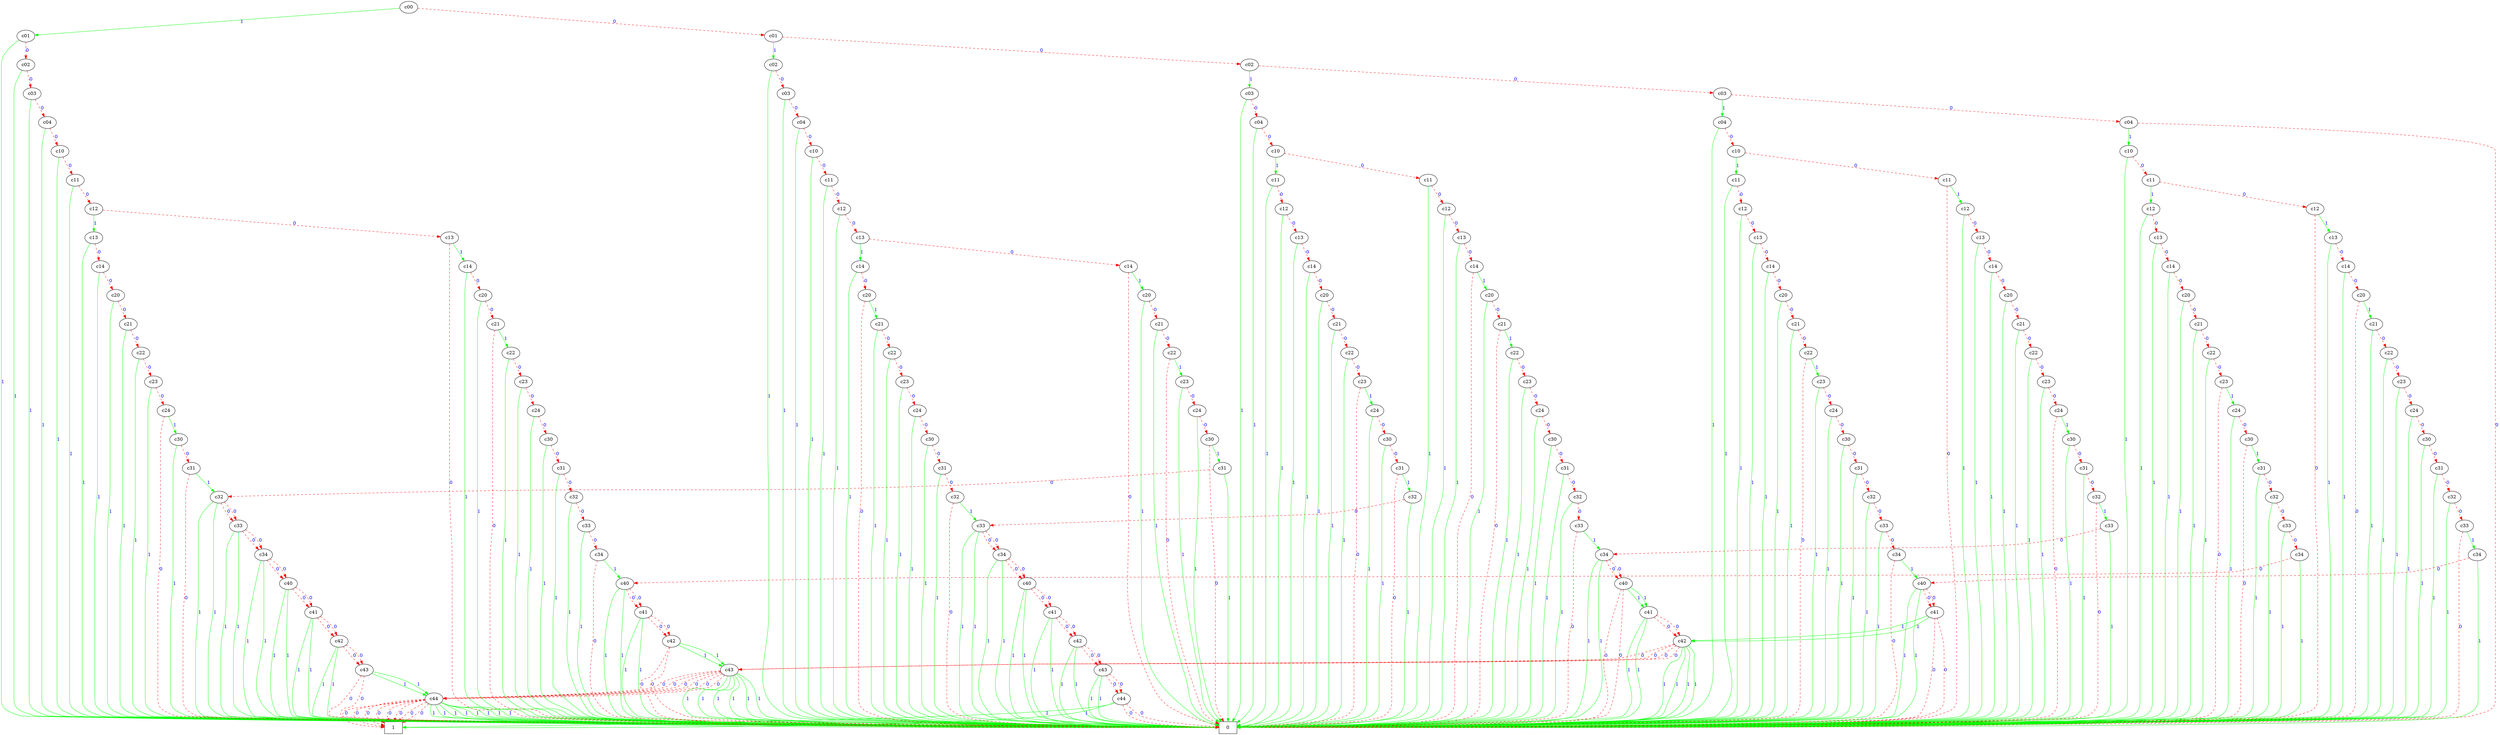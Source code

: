 digraph G {
c00_168 [label="c00"]
c00_168 -> c01_167 [color=Green, label=1, fontcolor=Blue]
c00_168 -> c01_139 [color=Red, style=dashed, label=0, fontcolor=Blue]
c01_139 [label="c01"]
c01_139 -> c02_138 [color=Green, label=1, fontcolor=Blue]
c01_139 -> c02_107 [color=Red, style=dashed, label=0, fontcolor=Blue]
c02_107 [label="c02"]
c02_107 -> c03_106 [color=Green, label=1, fontcolor=Blue]
c02_107 -> c03_71 [color=Red, style=dashed, label=0, fontcolor=Blue]
c03_71 [label="c03"]
c03_71 -> c04_70 [color=Green, label=1, fontcolor=Blue]
c03_71 -> c04_38 [color=Red, style=dashed, label=0, fontcolor=Blue]
c04_38 [label="c04"]
c04_38 -> c10_37 [color=Green, label=1, fontcolor=Blue]
c04_38 -> 0 [color=Red, style=dashed, label=0, fontcolor=Blue]
0 [shape=box]
c10_37 [label="c10"]
c10_37 -> 0 [color=Green, label=1, fontcolor=Blue]
c10_37 -> c11_36 [color=Red, style=dashed, label=0, fontcolor=Blue]
c11_36 [label="c11"]
c11_36 -> c12_35 [color=Green, label=1, fontcolor=Blue]
c11_36 -> c12_19 [color=Red, style=dashed, label=0, fontcolor=Blue]
c12_19 [label="c12"]
c12_19 -> c13_18 [color=Green, label=1, fontcolor=Blue]
c12_19 -> 0 [color=Red, style=dashed, label=0, fontcolor=Blue]
c13_18 [label="c13"]
c13_18 -> 0 [color=Green, label=1, fontcolor=Blue]
c13_18 -> c14_17 [color=Red, style=dashed, label=0, fontcolor=Blue]
c14_17 [label="c14"]
c14_17 -> 0 [color=Green, label=1, fontcolor=Blue]
c14_17 -> c20_16 [color=Red, style=dashed, label=0, fontcolor=Blue]
c20_16 [label="c20"]
c20_16 -> c21_15 [color=Green, label=1, fontcolor=Blue]
c20_16 -> 0 [color=Red, style=dashed, label=0, fontcolor=Blue]
c21_15 [label="c21"]
c21_15 -> 0 [color=Green, label=1, fontcolor=Blue]
c21_15 -> c22_14 [color=Red, style=dashed, label=0, fontcolor=Blue]
c22_14 [label="c22"]
c22_14 -> 0 [color=Green, label=1, fontcolor=Blue]
c22_14 -> c23_13 [color=Red, style=dashed, label=0, fontcolor=Blue]
c23_13 [label="c23"]
c23_13 -> 0 [color=Green, label=1, fontcolor=Blue]
c23_13 -> c24_12 [color=Red, style=dashed, label=0, fontcolor=Blue]
c24_12 [label="c24"]
c24_12 -> 0 [color=Green, label=1, fontcolor=Blue]
c24_12 -> c30_11 [color=Red, style=dashed, label=0, fontcolor=Blue]
c30_11 [label="c30"]
c30_11 -> 0 [color=Green, label=1, fontcolor=Blue]
c30_11 -> c31_10 [color=Red, style=dashed, label=0, fontcolor=Blue]
c31_10 [label="c31"]
c31_10 -> 0 [color=Green, label=1, fontcolor=Blue]
c31_10 -> c32_9 [color=Red, style=dashed, label=0, fontcolor=Blue]
c32_9 [label="c32"]
c32_9 -> 0 [color=Green, label=1, fontcolor=Blue]
c32_9 -> c33_8 [color=Red, style=dashed, label=0, fontcolor=Blue]
c33_8 [label="c33"]
c33_8 -> c34_7 [color=Green, label=1, fontcolor=Blue]
c33_8 -> 0 [color=Red, style=dashed, label=0, fontcolor=Blue]
c34_7 [label="c34"]
c34_7 -> 0 [color=Green, label=1, fontcolor=Blue]
c34_7 -> c40_6 [color=Red, style=dashed, label=0, fontcolor=Blue]
c40_6 [label="c40"]
c40_6 -> 0 [color=Green, label=1, fontcolor=Blue]
c40_6 -> c41_5 [color=Red, style=dashed, label=0, fontcolor=Blue]
c41_5 [label="c41"]
c41_5 -> c42_4 [color=Green, label=1, fontcolor=Blue]
c41_5 -> 0 [color=Red, style=dashed, label=0, fontcolor=Blue]
c42_4 [label="c42"]
c42_4 -> 0 [color=Green, label=1, fontcolor=Blue]
c42_4 -> c43_3 [color=Red, style=dashed, label=0, fontcolor=Blue]
c43_3 [label="c43"]
c43_3 -> 0 [color=Green, label=1, fontcolor=Blue]
c43_3 -> c44_2 [color=Red, style=dashed, label=0, fontcolor=Blue]
c44_2 [label="c44"]
c44_2 -> 0 [color=Green, label=1, fontcolor=Blue]
c44_2 -> 1 [color=Red, style=dashed, label=0, fontcolor=Blue]
1 [shape=box]
c12_35 [label="c12"]
c12_35 -> 0 [color=Green, label=1, fontcolor=Blue]
c12_35 -> c13_34 [color=Red, style=dashed, label=0, fontcolor=Blue]
c13_34 [label="c13"]
c13_34 -> 0 [color=Green, label=1, fontcolor=Blue]
c13_34 -> c14_33 [color=Red, style=dashed, label=0, fontcolor=Blue]
c14_33 [label="c14"]
c14_33 -> 0 [color=Green, label=1, fontcolor=Blue]
c14_33 -> c20_32 [color=Red, style=dashed, label=0, fontcolor=Blue]
c20_32 [label="c20"]
c20_32 -> 0 [color=Green, label=1, fontcolor=Blue]
c20_32 -> c21_31 [color=Red, style=dashed, label=0, fontcolor=Blue]
c21_31 [label="c21"]
c21_31 -> 0 [color=Green, label=1, fontcolor=Blue]
c21_31 -> c22_30 [color=Red, style=dashed, label=0, fontcolor=Blue]
c22_30 [label="c22"]
c22_30 -> 0 [color=Green, label=1, fontcolor=Blue]
c22_30 -> c23_29 [color=Red, style=dashed, label=0, fontcolor=Blue]
c23_29 [label="c23"]
c23_29 -> c24_28 [color=Green, label=1, fontcolor=Blue]
c23_29 -> 0 [color=Red, style=dashed, label=0, fontcolor=Blue]
c24_28 [label="c24"]
c24_28 -> 0 [color=Green, label=1, fontcolor=Blue]
c24_28 -> c30_27 [color=Red, style=dashed, label=0, fontcolor=Blue]
c30_27 [label="c30"]
c30_27 -> c31_26 [color=Green, label=1, fontcolor=Blue]
c30_27 -> 0 [color=Red, style=dashed, label=0, fontcolor=Blue]
c31_26 [label="c31"]
c31_26 -> 0 [color=Green, label=1, fontcolor=Blue]
c31_26 -> c32_25 [color=Red, style=dashed, label=0, fontcolor=Blue]
c32_25 [label="c32"]
c32_25 -> 0 [color=Green, label=1, fontcolor=Blue]
c32_25 -> c33_24 [color=Red, style=dashed, label=0, fontcolor=Blue]
c33_24 [label="c33"]
c33_24 -> 0 [color=Green, label=1, fontcolor=Blue]
c33_24 -> c34_23 [color=Red, style=dashed, label=0, fontcolor=Blue]
c34_23 [label="c34"]
c34_23 -> 0 [color=Green, label=1, fontcolor=Blue]
c34_23 -> c40_22 [color=Red, style=dashed, label=0, fontcolor=Blue]
c40_22 [label="c40"]
c40_22 -> 0 [color=Green, label=1, fontcolor=Blue]
c40_22 -> c41_21 [color=Red, style=dashed, label=0, fontcolor=Blue]
c41_21 [label="c41"]
c41_21 -> 0 [color=Green, label=1, fontcolor=Blue]
c41_21 -> c42_20 [color=Red, style=dashed, label=0, fontcolor=Blue]
c42_20 [label="c42"]
c42_20 -> c43_3 [color=Green, label=1, fontcolor=Blue]
c42_20 -> 0 [color=Red, style=dashed, label=0, fontcolor=Blue]
c43_3 -> 0 [color=Green, label=1, fontcolor=Blue]
c43_3 -> c44_2 [color=Red, style=dashed, label=0, fontcolor=Blue]
c44_2 -> 0 [color=Green, label=1, fontcolor=Blue]
c44_2 -> 1 [color=Red, style=dashed, label=0, fontcolor=Blue]
c04_70 [label="c04"]
c04_70 -> 0 [color=Green, label=1, fontcolor=Blue]
c04_70 -> c10_69 [color=Red, style=dashed, label=0, fontcolor=Blue]
c10_69 [label="c10"]
c10_69 -> c11_68 [color=Green, label=1, fontcolor=Blue]
c10_69 -> c11_54 [color=Red, style=dashed, label=0, fontcolor=Blue]
c11_54 [label="c11"]
c11_54 -> c12_53 [color=Green, label=1, fontcolor=Blue]
c11_54 -> 0 [color=Red, style=dashed, label=0, fontcolor=Blue]
c12_53 [label="c12"]
c12_53 -> 0 [color=Green, label=1, fontcolor=Blue]
c12_53 -> c13_52 [color=Red, style=dashed, label=0, fontcolor=Blue]
c13_52 [label="c13"]
c13_52 -> 0 [color=Green, label=1, fontcolor=Blue]
c13_52 -> c14_51 [color=Red, style=dashed, label=0, fontcolor=Blue]
c14_51 [label="c14"]
c14_51 -> 0 [color=Green, label=1, fontcolor=Blue]
c14_51 -> c20_50 [color=Red, style=dashed, label=0, fontcolor=Blue]
c20_50 [label="c20"]
c20_50 -> 0 [color=Green, label=1, fontcolor=Blue]
c20_50 -> c21_49 [color=Red, style=dashed, label=0, fontcolor=Blue]
c21_49 [label="c21"]
c21_49 -> 0 [color=Green, label=1, fontcolor=Blue]
c21_49 -> c22_48 [color=Red, style=dashed, label=0, fontcolor=Blue]
c22_48 [label="c22"]
c22_48 -> 0 [color=Green, label=1, fontcolor=Blue]
c22_48 -> c23_47 [color=Red, style=dashed, label=0, fontcolor=Blue]
c23_47 [label="c23"]
c23_47 -> 0 [color=Green, label=1, fontcolor=Blue]
c23_47 -> c24_46 [color=Red, style=dashed, label=0, fontcolor=Blue]
c24_46 [label="c24"]
c24_46 -> c30_45 [color=Green, label=1, fontcolor=Blue]
c24_46 -> 0 [color=Red, style=dashed, label=0, fontcolor=Blue]
c30_45 [label="c30"]
c30_45 -> 0 [color=Green, label=1, fontcolor=Blue]
c30_45 -> c31_44 [color=Red, style=dashed, label=0, fontcolor=Blue]
c31_44 [label="c31"]
c31_44 -> 0 [color=Green, label=1, fontcolor=Blue]
c31_44 -> c32_43 [color=Red, style=dashed, label=0, fontcolor=Blue]
c32_43 [label="c32"]
c32_43 -> c33_42 [color=Green, label=1, fontcolor=Blue]
c32_43 -> 0 [color=Red, style=dashed, label=0, fontcolor=Blue]
c33_42 [label="c33"]
c33_42 -> 0 [color=Green, label=1, fontcolor=Blue]
c33_42 -> c34_41 [color=Red, style=dashed, label=0, fontcolor=Blue]
c34_41 [label="c34"]
c34_41 -> 0 [color=Green, label=1, fontcolor=Blue]
c34_41 -> c40_40 [color=Red, style=dashed, label=0, fontcolor=Blue]
c40_40 [label="c40"]
c40_40 -> c41_39 [color=Green, label=1, fontcolor=Blue]
c40_40 -> 0 [color=Red, style=dashed, label=0, fontcolor=Blue]
c41_39 [label="c41"]
c41_39 -> 0 [color=Green, label=1, fontcolor=Blue]
c41_39 -> c42_4 [color=Red, style=dashed, label=0, fontcolor=Blue]
c42_4 -> 0 [color=Green, label=1, fontcolor=Blue]
c42_4 -> c43_3 [color=Red, style=dashed, label=0, fontcolor=Blue]
c43_3 -> 0 [color=Green, label=1, fontcolor=Blue]
c43_3 -> c44_2 [color=Red, style=dashed, label=0, fontcolor=Blue]
c44_2 -> 0 [color=Green, label=1, fontcolor=Blue]
c44_2 -> 1 [color=Red, style=dashed, label=0, fontcolor=Blue]
c11_68 [label="c11"]
c11_68 -> 0 [color=Green, label=1, fontcolor=Blue]
c11_68 -> c12_67 [color=Red, style=dashed, label=0, fontcolor=Blue]
c12_67 [label="c12"]
c12_67 -> 0 [color=Green, label=1, fontcolor=Blue]
c12_67 -> c13_66 [color=Red, style=dashed, label=0, fontcolor=Blue]
c13_66 [label="c13"]
c13_66 -> 0 [color=Green, label=1, fontcolor=Blue]
c13_66 -> c14_65 [color=Red, style=dashed, label=0, fontcolor=Blue]
c14_65 [label="c14"]
c14_65 -> 0 [color=Green, label=1, fontcolor=Blue]
c14_65 -> c20_64 [color=Red, style=dashed, label=0, fontcolor=Blue]
c20_64 [label="c20"]
c20_64 -> 0 [color=Green, label=1, fontcolor=Blue]
c20_64 -> c21_63 [color=Red, style=dashed, label=0, fontcolor=Blue]
c21_63 [label="c21"]
c21_63 -> 0 [color=Green, label=1, fontcolor=Blue]
c21_63 -> c22_62 [color=Red, style=dashed, label=0, fontcolor=Blue]
c22_62 [label="c22"]
c22_62 -> c23_61 [color=Green, label=1, fontcolor=Blue]
c22_62 -> 0 [color=Red, style=dashed, label=0, fontcolor=Blue]
c23_61 [label="c23"]
c23_61 -> 0 [color=Green, label=1, fontcolor=Blue]
c23_61 -> c24_60 [color=Red, style=dashed, label=0, fontcolor=Blue]
c24_60 [label="c24"]
c24_60 -> 0 [color=Green, label=1, fontcolor=Blue]
c24_60 -> c30_59 [color=Red, style=dashed, label=0, fontcolor=Blue]
c30_59 [label="c30"]
c30_59 -> 0 [color=Green, label=1, fontcolor=Blue]
c30_59 -> c31_58 [color=Red, style=dashed, label=0, fontcolor=Blue]
c31_58 [label="c31"]
c31_58 -> 0 [color=Green, label=1, fontcolor=Blue]
c31_58 -> c32_57 [color=Red, style=dashed, label=0, fontcolor=Blue]
c32_57 [label="c32"]
c32_57 -> 0 [color=Green, label=1, fontcolor=Blue]
c32_57 -> c33_56 [color=Red, style=dashed, label=0, fontcolor=Blue]
c33_56 [label="c33"]
c33_56 -> 0 [color=Green, label=1, fontcolor=Blue]
c33_56 -> c34_55 [color=Red, style=dashed, label=0, fontcolor=Blue]
c34_55 [label="c34"]
c34_55 -> c40_6 [color=Green, label=1, fontcolor=Blue]
c34_55 -> 0 [color=Red, style=dashed, label=0, fontcolor=Blue]
c40_6 -> 0 [color=Green, label=1, fontcolor=Blue]
c40_6 -> c41_5 [color=Red, style=dashed, label=0, fontcolor=Blue]
c41_5 -> c42_4 [color=Green, label=1, fontcolor=Blue]
c41_5 -> 0 [color=Red, style=dashed, label=0, fontcolor=Blue]
c42_4 -> 0 [color=Green, label=1, fontcolor=Blue]
c42_4 -> c43_3 [color=Red, style=dashed, label=0, fontcolor=Blue]
c43_3 -> 0 [color=Green, label=1, fontcolor=Blue]
c43_3 -> c44_2 [color=Red, style=dashed, label=0, fontcolor=Blue]
c44_2 -> 0 [color=Green, label=1, fontcolor=Blue]
c44_2 -> 1 [color=Red, style=dashed, label=0, fontcolor=Blue]
c03_106 [label="c03"]
c03_106 -> 0 [color=Green, label=1, fontcolor=Blue]
c03_106 -> c04_105 [color=Red, style=dashed, label=0, fontcolor=Blue]
c04_105 [label="c04"]
c04_105 -> 0 [color=Green, label=1, fontcolor=Blue]
c04_105 -> c10_104 [color=Red, style=dashed, label=0, fontcolor=Blue]
c10_104 [label="c10"]
c10_104 -> c11_103 [color=Green, label=1, fontcolor=Blue]
c10_104 -> c11_84 [color=Red, style=dashed, label=0, fontcolor=Blue]
c11_84 [label="c11"]
c11_84 -> 0 [color=Green, label=1, fontcolor=Blue]
c11_84 -> c12_83 [color=Red, style=dashed, label=0, fontcolor=Blue]
c12_83 [label="c12"]
c12_83 -> 0 [color=Green, label=1, fontcolor=Blue]
c12_83 -> c13_82 [color=Red, style=dashed, label=0, fontcolor=Blue]
c13_82 [label="c13"]
c13_82 -> 0 [color=Green, label=1, fontcolor=Blue]
c13_82 -> c14_81 [color=Red, style=dashed, label=0, fontcolor=Blue]
c14_81 [label="c14"]
c14_81 -> c20_80 [color=Green, label=1, fontcolor=Blue]
c14_81 -> 0 [color=Red, style=dashed, label=0, fontcolor=Blue]
c20_80 [label="c20"]
c20_80 -> 0 [color=Green, label=1, fontcolor=Blue]
c20_80 -> c21_79 [color=Red, style=dashed, label=0, fontcolor=Blue]
c21_79 [label="c21"]
c21_79 -> c22_78 [color=Green, label=1, fontcolor=Blue]
c21_79 -> 0 [color=Red, style=dashed, label=0, fontcolor=Blue]
c22_78 [label="c22"]
c22_78 -> 0 [color=Green, label=1, fontcolor=Blue]
c22_78 -> c23_77 [color=Red, style=dashed, label=0, fontcolor=Blue]
c23_77 [label="c23"]
c23_77 -> 0 [color=Green, label=1, fontcolor=Blue]
c23_77 -> c24_76 [color=Red, style=dashed, label=0, fontcolor=Blue]
c24_76 [label="c24"]
c24_76 -> 0 [color=Green, label=1, fontcolor=Blue]
c24_76 -> c30_75 [color=Red, style=dashed, label=0, fontcolor=Blue]
c30_75 [label="c30"]
c30_75 -> 0 [color=Green, label=1, fontcolor=Blue]
c30_75 -> c31_74 [color=Red, style=dashed, label=0, fontcolor=Blue]
c31_74 [label="c31"]
c31_74 -> 0 [color=Green, label=1, fontcolor=Blue]
c31_74 -> c32_73 [color=Red, style=dashed, label=0, fontcolor=Blue]
c32_73 [label="c32"]
c32_73 -> 0 [color=Green, label=1, fontcolor=Blue]
c32_73 -> c33_72 [color=Red, style=dashed, label=0, fontcolor=Blue]
c33_72 [label="c33"]
c33_72 -> c34_41 [color=Green, label=1, fontcolor=Blue]
c33_72 -> 0 [color=Red, style=dashed, label=0, fontcolor=Blue]
c34_41 -> 0 [color=Green, label=1, fontcolor=Blue]
c34_41 -> c40_40 [color=Red, style=dashed, label=0, fontcolor=Blue]
c40_40 -> c41_39 [color=Green, label=1, fontcolor=Blue]
c40_40 -> 0 [color=Red, style=dashed, label=0, fontcolor=Blue]
c41_39 -> 0 [color=Green, label=1, fontcolor=Blue]
c41_39 -> c42_4 [color=Red, style=dashed, label=0, fontcolor=Blue]
c42_4 -> 0 [color=Green, label=1, fontcolor=Blue]
c42_4 -> c43_3 [color=Red, style=dashed, label=0, fontcolor=Blue]
c43_3 -> 0 [color=Green, label=1, fontcolor=Blue]
c43_3 -> c44_2 [color=Red, style=dashed, label=0, fontcolor=Blue]
c44_2 -> 0 [color=Green, label=1, fontcolor=Blue]
c44_2 -> 1 [color=Red, style=dashed, label=0, fontcolor=Blue]
c11_103 [label="c11"]
c11_103 -> 0 [color=Green, label=1, fontcolor=Blue]
c11_103 -> c12_102 [color=Red, style=dashed, label=0, fontcolor=Blue]
c12_102 [label="c12"]
c12_102 -> 0 [color=Green, label=1, fontcolor=Blue]
c12_102 -> c13_101 [color=Red, style=dashed, label=0, fontcolor=Blue]
c13_101 [label="c13"]
c13_101 -> 0 [color=Green, label=1, fontcolor=Blue]
c13_101 -> c14_100 [color=Red, style=dashed, label=0, fontcolor=Blue]
c14_100 [label="c14"]
c14_100 -> 0 [color=Green, label=1, fontcolor=Blue]
c14_100 -> c20_99 [color=Red, style=dashed, label=0, fontcolor=Blue]
c20_99 [label="c20"]
c20_99 -> 0 [color=Green, label=1, fontcolor=Blue]
c20_99 -> c21_98 [color=Red, style=dashed, label=0, fontcolor=Blue]
c21_98 [label="c21"]
c21_98 -> 0 [color=Green, label=1, fontcolor=Blue]
c21_98 -> c22_97 [color=Red, style=dashed, label=0, fontcolor=Blue]
c22_97 [label="c22"]
c22_97 -> 0 [color=Green, label=1, fontcolor=Blue]
c22_97 -> c23_96 [color=Red, style=dashed, label=0, fontcolor=Blue]
c23_96 [label="c23"]
c23_96 -> c24_95 [color=Green, label=1, fontcolor=Blue]
c23_96 -> 0 [color=Red, style=dashed, label=0, fontcolor=Blue]
c24_95 [label="c24"]
c24_95 -> 0 [color=Green, label=1, fontcolor=Blue]
c24_95 -> c30_94 [color=Red, style=dashed, label=0, fontcolor=Blue]
c30_94 [label="c30"]
c30_94 -> 0 [color=Green, label=1, fontcolor=Blue]
c30_94 -> c31_93 [color=Red, style=dashed, label=0, fontcolor=Blue]
c31_93 [label="c31"]
c31_93 -> c32_92 [color=Green, label=1, fontcolor=Blue]
c31_93 -> 0 [color=Red, style=dashed, label=0, fontcolor=Blue]
c32_92 [label="c32"]
c32_92 -> 0 [color=Green, label=1, fontcolor=Blue]
c32_92 -> c33_91 [color=Red, style=dashed, label=0, fontcolor=Blue]
c33_91 [label="c33"]
c33_91 -> 0 [color=Green, label=1, fontcolor=Blue]
c33_91 -> c34_90 [color=Red, style=dashed, label=0, fontcolor=Blue]
c34_90 [label="c34"]
c34_90 -> 0 [color=Green, label=1, fontcolor=Blue]
c34_90 -> c40_89 [color=Red, style=dashed, label=0, fontcolor=Blue]
c40_89 [label="c40"]
c40_89 -> 0 [color=Green, label=1, fontcolor=Blue]
c40_89 -> c41_88 [color=Red, style=dashed, label=0, fontcolor=Blue]
c41_88 [label="c41"]
c41_88 -> 0 [color=Green, label=1, fontcolor=Blue]
c41_88 -> c42_87 [color=Red, style=dashed, label=0, fontcolor=Blue]
c42_87 [label="c42"]
c42_87 -> 0 [color=Green, label=1, fontcolor=Blue]
c42_87 -> c43_86 [color=Red, style=dashed, label=0, fontcolor=Blue]
c43_86 [label="c43"]
c43_86 -> 0 [color=Green, label=1, fontcolor=Blue]
c43_86 -> c44_85 [color=Red, style=dashed, label=0, fontcolor=Blue]
c44_85 [label="c44"]
c44_85 -> 1 [color=Green, label=1, fontcolor=Blue]
c44_85 -> 0 [color=Red, style=dashed, label=0, fontcolor=Blue]
c02_138 [label="c02"]
c02_138 -> 0 [color=Green, label=1, fontcolor=Blue]
c02_138 -> c03_137 [color=Red, style=dashed, label=0, fontcolor=Blue]
c03_137 [label="c03"]
c03_137 -> 0 [color=Green, label=1, fontcolor=Blue]
c03_137 -> c04_136 [color=Red, style=dashed, label=0, fontcolor=Blue]
c04_136 [label="c04"]
c04_136 -> 0 [color=Green, label=1, fontcolor=Blue]
c04_136 -> c10_135 [color=Red, style=dashed, label=0, fontcolor=Blue]
c10_135 [label="c10"]
c10_135 -> 0 [color=Green, label=1, fontcolor=Blue]
c10_135 -> c11_134 [color=Red, style=dashed, label=0, fontcolor=Blue]
c11_134 [label="c11"]
c11_134 -> 0 [color=Green, label=1, fontcolor=Blue]
c11_134 -> c12_133 [color=Red, style=dashed, label=0, fontcolor=Blue]
c12_133 [label="c12"]
c12_133 -> 0 [color=Green, label=1, fontcolor=Blue]
c12_133 -> c13_132 [color=Red, style=dashed, label=0, fontcolor=Blue]
c13_132 [label="c13"]
c13_132 -> c14_131 [color=Green, label=1, fontcolor=Blue]
c13_132 -> c14_122 [color=Red, style=dashed, label=0, fontcolor=Blue]
c14_122 [label="c14"]
c14_122 -> c20_121 [color=Green, label=1, fontcolor=Blue]
c14_122 -> 0 [color=Red, style=dashed, label=0, fontcolor=Blue]
c20_121 [label="c20"]
c20_121 -> 0 [color=Green, label=1, fontcolor=Blue]
c20_121 -> c21_120 [color=Red, style=dashed, label=0, fontcolor=Blue]
c21_120 [label="c21"]
c21_120 -> 0 [color=Green, label=1, fontcolor=Blue]
c21_120 -> c22_119 [color=Red, style=dashed, label=0, fontcolor=Blue]
c22_119 [label="c22"]
c22_119 -> c23_118 [color=Green, label=1, fontcolor=Blue]
c22_119 -> 0 [color=Red, style=dashed, label=0, fontcolor=Blue]
c23_118 [label="c23"]
c23_118 -> 0 [color=Green, label=1, fontcolor=Blue]
c23_118 -> c24_117 [color=Red, style=dashed, label=0, fontcolor=Blue]
c24_117 [label="c24"]
c24_117 -> 0 [color=Green, label=1, fontcolor=Blue]
c24_117 -> c30_116 [color=Red, style=dashed, label=0, fontcolor=Blue]
c30_116 [label="c30"]
c30_116 -> c31_115 [color=Green, label=1, fontcolor=Blue]
c30_116 -> 0 [color=Red, style=dashed, label=0, fontcolor=Blue]
c31_115 [label="c31"]
c31_115 -> 0 [color=Green, label=1, fontcolor=Blue]
c31_115 -> c32_114 [color=Red, style=dashed, label=0, fontcolor=Blue]
c32_114 [label="c32"]
c32_114 -> 0 [color=Green, label=1, fontcolor=Blue]
c32_114 -> c33_113 [color=Red, style=dashed, label=0, fontcolor=Blue]
c33_113 [label="c33"]
c33_113 -> 0 [color=Green, label=1, fontcolor=Blue]
c33_113 -> c34_112 [color=Red, style=dashed, label=0, fontcolor=Blue]
c34_112 [label="c34"]
c34_112 -> 0 [color=Green, label=1, fontcolor=Blue]
c34_112 -> c40_111 [color=Red, style=dashed, label=0, fontcolor=Blue]
c40_111 [label="c40"]
c40_111 -> 0 [color=Green, label=1, fontcolor=Blue]
c40_111 -> c41_110 [color=Red, style=dashed, label=0, fontcolor=Blue]
c41_110 [label="c41"]
c41_110 -> 0 [color=Green, label=1, fontcolor=Blue]
c41_110 -> c42_109 [color=Red, style=dashed, label=0, fontcolor=Blue]
c42_109 [label="c42"]
c42_109 -> 0 [color=Green, label=1, fontcolor=Blue]
c42_109 -> c43_108 [color=Red, style=dashed, label=0, fontcolor=Blue]
c43_108 [label="c43"]
c43_108 -> c44_2 [color=Green, label=1, fontcolor=Blue]
c43_108 -> 0 [color=Red, style=dashed, label=0, fontcolor=Blue]
c44_2 -> 0 [color=Green, label=1, fontcolor=Blue]
c44_2 -> 1 [color=Red, style=dashed, label=0, fontcolor=Blue]
c14_131 [label="c14"]
c14_131 -> 0 [color=Green, label=1, fontcolor=Blue]
c14_131 -> c20_130 [color=Red, style=dashed, label=0, fontcolor=Blue]
c20_130 [label="c20"]
c20_130 -> c21_129 [color=Green, label=1, fontcolor=Blue]
c20_130 -> 0 [color=Red, style=dashed, label=0, fontcolor=Blue]
c21_129 [label="c21"]
c21_129 -> 0 [color=Green, label=1, fontcolor=Blue]
c21_129 -> c22_128 [color=Red, style=dashed, label=0, fontcolor=Blue]
c22_128 [label="c22"]
c22_128 -> 0 [color=Green, label=1, fontcolor=Blue]
c22_128 -> c23_127 [color=Red, style=dashed, label=0, fontcolor=Blue]
c23_127 [label="c23"]
c23_127 -> 0 [color=Green, label=1, fontcolor=Blue]
c23_127 -> c24_126 [color=Red, style=dashed, label=0, fontcolor=Blue]
c24_126 [label="c24"]
c24_126 -> 0 [color=Green, label=1, fontcolor=Blue]
c24_126 -> c30_125 [color=Red, style=dashed, label=0, fontcolor=Blue]
c30_125 [label="c30"]
c30_125 -> 0 [color=Green, label=1, fontcolor=Blue]
c30_125 -> c31_124 [color=Red, style=dashed, label=0, fontcolor=Blue]
c31_124 [label="c31"]
c31_124 -> 0 [color=Green, label=1, fontcolor=Blue]
c31_124 -> c32_123 [color=Red, style=dashed, label=0, fontcolor=Blue]
c32_123 [label="c32"]
c32_123 -> c33_91 [color=Green, label=1, fontcolor=Blue]
c32_123 -> 0 [color=Red, style=dashed, label=0, fontcolor=Blue]
c33_91 -> 0 [color=Green, label=1, fontcolor=Blue]
c33_91 -> c34_90 [color=Red, style=dashed, label=0, fontcolor=Blue]
c34_90 -> 0 [color=Green, label=1, fontcolor=Blue]
c34_90 -> c40_89 [color=Red, style=dashed, label=0, fontcolor=Blue]
c40_89 -> 0 [color=Green, label=1, fontcolor=Blue]
c40_89 -> c41_88 [color=Red, style=dashed, label=0, fontcolor=Blue]
c41_88 -> 0 [color=Green, label=1, fontcolor=Blue]
c41_88 -> c42_87 [color=Red, style=dashed, label=0, fontcolor=Blue]
c42_87 -> 0 [color=Green, label=1, fontcolor=Blue]
c42_87 -> c43_86 [color=Red, style=dashed, label=0, fontcolor=Blue]
c43_86 -> 0 [color=Green, label=1, fontcolor=Blue]
c43_86 -> c44_85 [color=Red, style=dashed, label=0, fontcolor=Blue]
c44_85 -> 1 [color=Green, label=1, fontcolor=Blue]
c44_85 -> 0 [color=Red, style=dashed, label=0, fontcolor=Blue]
c01_167 [label="c01"]
c01_167 -> 0 [color=Green, label=1, fontcolor=Blue]
c01_167 -> c02_166 [color=Red, style=dashed, label=0, fontcolor=Blue]
c02_166 [label="c02"]
c02_166 -> 0 [color=Green, label=1, fontcolor=Blue]
c02_166 -> c03_165 [color=Red, style=dashed, label=0, fontcolor=Blue]
c03_165 [label="c03"]
c03_165 -> 0 [color=Green, label=1, fontcolor=Blue]
c03_165 -> c04_164 [color=Red, style=dashed, label=0, fontcolor=Blue]
c04_164 [label="c04"]
c04_164 -> 0 [color=Green, label=1, fontcolor=Blue]
c04_164 -> c10_163 [color=Red, style=dashed, label=0, fontcolor=Blue]
c10_163 [label="c10"]
c10_163 -> 0 [color=Green, label=1, fontcolor=Blue]
c10_163 -> c11_162 [color=Red, style=dashed, label=0, fontcolor=Blue]
c11_162 [label="c11"]
c11_162 -> 0 [color=Green, label=1, fontcolor=Blue]
c11_162 -> c12_161 [color=Red, style=dashed, label=0, fontcolor=Blue]
c12_161 [label="c12"]
c12_161 -> c13_160 [color=Green, label=1, fontcolor=Blue]
c12_161 -> c13_151 [color=Red, style=dashed, label=0, fontcolor=Blue]
c13_151 [label="c13"]
c13_151 -> c14_150 [color=Green, label=1, fontcolor=Blue]
c13_151 -> 0 [color=Red, style=dashed, label=0, fontcolor=Blue]
c14_150 [label="c14"]
c14_150 -> 0 [color=Green, label=1, fontcolor=Blue]
c14_150 -> c20_149 [color=Red, style=dashed, label=0, fontcolor=Blue]
c20_149 [label="c20"]
c20_149 -> 0 [color=Green, label=1, fontcolor=Blue]
c20_149 -> c21_148 [color=Red, style=dashed, label=0, fontcolor=Blue]
c21_148 [label="c21"]
c21_148 -> c22_147 [color=Green, label=1, fontcolor=Blue]
c21_148 -> 0 [color=Red, style=dashed, label=0, fontcolor=Blue]
c22_147 [label="c22"]
c22_147 -> 0 [color=Green, label=1, fontcolor=Blue]
c22_147 -> c23_146 [color=Red, style=dashed, label=0, fontcolor=Blue]
c23_146 [label="c23"]
c23_146 -> 0 [color=Green, label=1, fontcolor=Blue]
c23_146 -> c24_145 [color=Red, style=dashed, label=0, fontcolor=Blue]
c24_145 [label="c24"]
c24_145 -> 0 [color=Green, label=1, fontcolor=Blue]
c24_145 -> c30_144 [color=Red, style=dashed, label=0, fontcolor=Blue]
c30_144 [label="c30"]
c30_144 -> 0 [color=Green, label=1, fontcolor=Blue]
c30_144 -> c31_143 [color=Red, style=dashed, label=0, fontcolor=Blue]
c31_143 [label="c31"]
c31_143 -> 0 [color=Green, label=1, fontcolor=Blue]
c31_143 -> c32_142 [color=Red, style=dashed, label=0, fontcolor=Blue]
c32_142 [label="c32"]
c32_142 -> 0 [color=Green, label=1, fontcolor=Blue]
c32_142 -> c33_141 [color=Red, style=dashed, label=0, fontcolor=Blue]
c33_141 [label="c33"]
c33_141 -> 0 [color=Green, label=1, fontcolor=Blue]
c33_141 -> c34_140 [color=Red, style=dashed, label=0, fontcolor=Blue]
c34_140 [label="c34"]
c34_140 -> c40_22 [color=Green, label=1, fontcolor=Blue]
c34_140 -> 0 [color=Red, style=dashed, label=0, fontcolor=Blue]
c40_22 -> 0 [color=Green, label=1, fontcolor=Blue]
c40_22 -> c41_21 [color=Red, style=dashed, label=0, fontcolor=Blue]
c41_21 -> 0 [color=Green, label=1, fontcolor=Blue]
c41_21 -> c42_20 [color=Red, style=dashed, label=0, fontcolor=Blue]
c42_20 -> c43_3 [color=Green, label=1, fontcolor=Blue]
c42_20 -> 0 [color=Red, style=dashed, label=0, fontcolor=Blue]
c43_3 -> 0 [color=Green, label=1, fontcolor=Blue]
c43_3 -> c44_2 [color=Red, style=dashed, label=0, fontcolor=Blue]
c44_2 -> 0 [color=Green, label=1, fontcolor=Blue]
c44_2 -> 1 [color=Red, style=dashed, label=0, fontcolor=Blue]
c13_160 [label="c13"]
c13_160 -> 0 [color=Green, label=1, fontcolor=Blue]
c13_160 -> c14_159 [color=Red, style=dashed, label=0, fontcolor=Blue]
c14_159 [label="c14"]
c14_159 -> 0 [color=Green, label=1, fontcolor=Blue]
c14_159 -> c20_158 [color=Red, style=dashed, label=0, fontcolor=Blue]
c20_158 [label="c20"]
c20_158 -> 0 [color=Green, label=1, fontcolor=Blue]
c20_158 -> c21_157 [color=Red, style=dashed, label=0, fontcolor=Blue]
c21_157 [label="c21"]
c21_157 -> 0 [color=Green, label=1, fontcolor=Blue]
c21_157 -> c22_156 [color=Red, style=dashed, label=0, fontcolor=Blue]
c22_156 [label="c22"]
c22_156 -> 0 [color=Green, label=1, fontcolor=Blue]
c22_156 -> c23_155 [color=Red, style=dashed, label=0, fontcolor=Blue]
c23_155 [label="c23"]
c23_155 -> 0 [color=Green, label=1, fontcolor=Blue]
c23_155 -> c24_154 [color=Red, style=dashed, label=0, fontcolor=Blue]
c24_154 [label="c24"]
c24_154 -> c30_153 [color=Green, label=1, fontcolor=Blue]
c24_154 -> 0 [color=Red, style=dashed, label=0, fontcolor=Blue]
c30_153 [label="c30"]
c30_153 -> 0 [color=Green, label=1, fontcolor=Blue]
c30_153 -> c31_152 [color=Red, style=dashed, label=0, fontcolor=Blue]
c31_152 [label="c31"]
c31_152 -> c32_114 [color=Green, label=1, fontcolor=Blue]
c31_152 -> 0 [color=Red, style=dashed, label=0, fontcolor=Blue]
c32_114 -> 0 [color=Green, label=1, fontcolor=Blue]
c32_114 -> c33_113 [color=Red, style=dashed, label=0, fontcolor=Blue]
c33_113 -> 0 [color=Green, label=1, fontcolor=Blue]
c33_113 -> c34_112 [color=Red, style=dashed, label=0, fontcolor=Blue]
c34_112 -> 0 [color=Green, label=1, fontcolor=Blue]
c34_112 -> c40_111 [color=Red, style=dashed, label=0, fontcolor=Blue]
c40_111 -> 0 [color=Green, label=1, fontcolor=Blue]
c40_111 -> c41_110 [color=Red, style=dashed, label=0, fontcolor=Blue]
c41_110 -> 0 [color=Green, label=1, fontcolor=Blue]
c41_110 -> c42_109 [color=Red, style=dashed, label=0, fontcolor=Blue]
c42_109 -> 0 [color=Green, label=1, fontcolor=Blue]
c42_109 -> c43_108 [color=Red, style=dashed, label=0, fontcolor=Blue]
c43_108 -> c44_2 [color=Green, label=1, fontcolor=Blue]
c43_108 -> 0 [color=Red, style=dashed, label=0, fontcolor=Blue]
c44_2 -> 0 [color=Green, label=1, fontcolor=Blue]
c44_2 -> 1 [color=Red, style=dashed, label=0, fontcolor=Blue]
}
